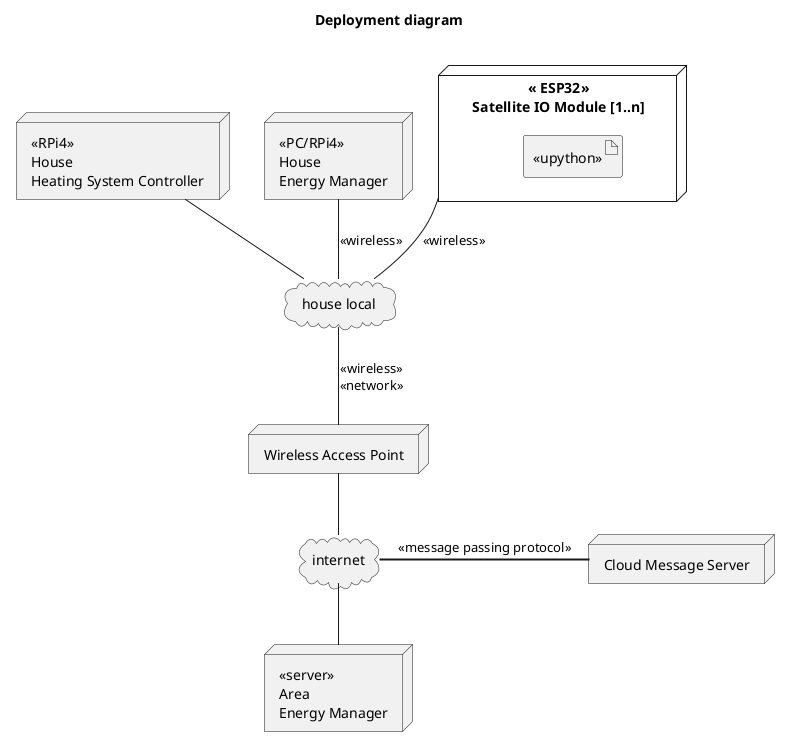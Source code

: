 @startuml

title Deployment diagram\n

node "Cloud Message Server" as CMS

node "<<RPi4>>\nHouse\nHeating System Controller" as HHSC
node "<<PC/RPi4>>\nHouse\nEnergy Manager" as HEM
node "<<server>>\nArea\nEnergy Manager" as AEM
node "<<  ESP32>>\nSatellite IO Module [1..n]" as SIOM {
   artifact "<<upython>>"
}
node "Wireless Access Point" as WAP
cloud internet
cloud "house local" as local

SIOM -- local: <<wireless>>
local -- WAP: <<wireless>>\n<<network>>
WAP -- internet
local -up- HHSC
HEM -- local : <<wireless>>
AEM -up- internet
CMS =left= internet : <<message passing protocol>>

@enduml